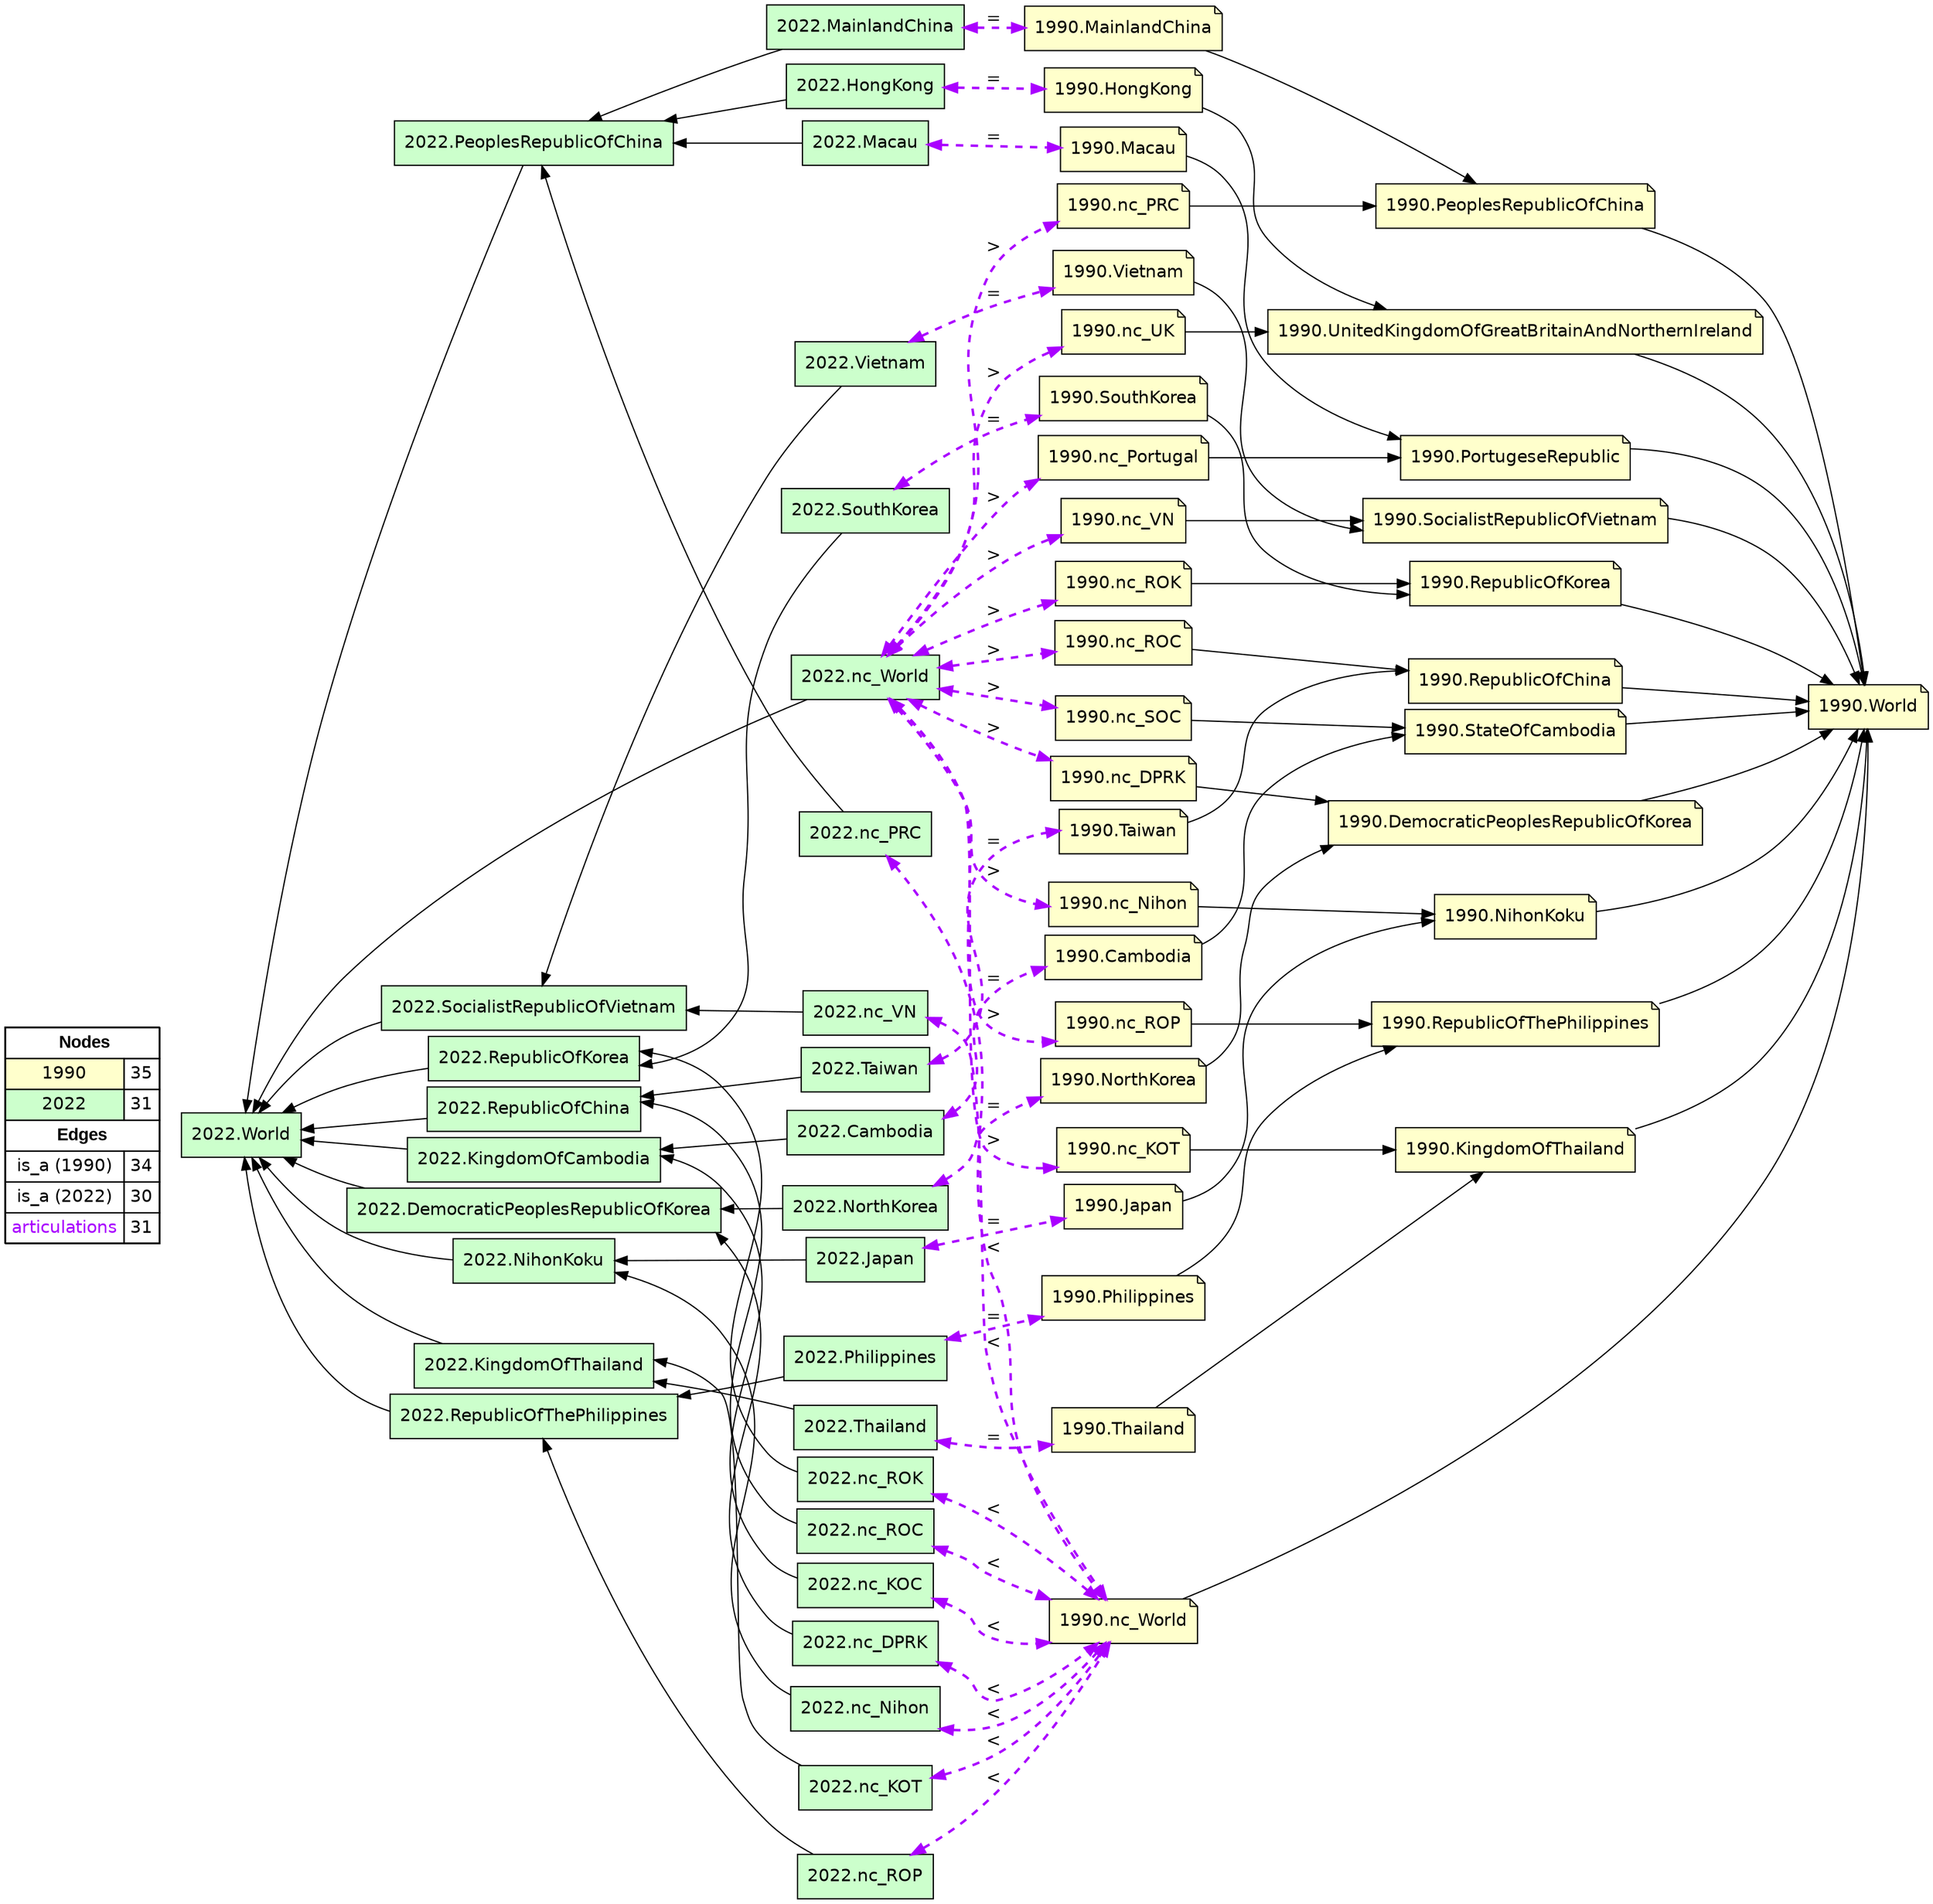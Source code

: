 digraph{
rankdir=LR
node[shape=circle style=filled fillcolor="#FFFFFF"] 
node[shape=note style=filled fillcolor="#FFFFCC" fontname="helvetica"] 
"1990.Philippines"
"1990.DemocraticPeoplesRepublicOfKorea"
"1990.Vietnam"
"1990.Japan"
"1990.StateOfCambodia"
"1990.nc_KOT"
"1990.RepublicOfThePhilippines"
"1990.nc_Portugal"
"1990.UnitedKingdomOfGreatBritainAndNorthernIreland"
"1990.nc_VN"
"1990.KingdomOfThailand"
"1990.Macau"
"1990.RepublicOfKorea"
"1990.HongKong"
"1990.PeoplesRepublicOfChina"
"1990.NihonKoku"
"1990.nc_PRC"
"1990.SouthKorea"
"1990.nc_ROC"
"1990.nc_UK"
"1990.MainlandChina"
"1990.RepublicOfChina"
"1990.nc_World"
"1990.Taiwan"
"1990.World"
"1990.nc_ROK"
"1990.nc_ROP"
"1990.nc_DPRK"
"1990.NorthKorea"
"1990.Thailand"
"1990.SocialistRepublicOfVietnam"
"1990.nc_SOC"
"1990.nc_Nihon"
"1990.Cambodia"
"1990.PortugeseRepublic"
node[shape=circle style=filled fillcolor="#FFFFFF"] 
node[shape=box style=filled fillcolor="#CCFFCC" fontname="helvetica"] 
"2022.Japan"
"2022.HongKong"
"2022.Macau"
"2022.nc_VN"
"2022.SocialistRepublicOfVietnam"
"2022.RepublicOfKorea"
"2022.DemocraticPeoplesRepublicOfKorea"
"2022.NorthKorea"
"2022.Philippines"
"2022.nc_World"
"2022.PeoplesRepublicOfChina"
"2022.MainlandChina"
"2022.RepublicOfChina"
"2022.RepublicOfThePhilippines"
"2022.nc_Nihon"
"2022.Vietnam"
"2022.nc_DPRK"
"2022.NihonKoku"
"2022.Cambodia"
"2022.World"
"2022.KingdomOfThailand"
"2022.Taiwan"
"2022.nc_PRC"
"2022.Thailand"
"2022.nc_ROK"
"2022.nc_KOC"
"2022.nc_ROC"
"2022.SouthKorea"
"2022.nc_KOT"
"2022.nc_ROP"
"2022.KingdomOfCambodia"
edge[style=solid color="#000000" constraint=true penwidth=1 dir=forward]
edge[style=solid color="#000000" constraint=true penwidth=1 dir=forward]
"1990.nc_DPRK" -> "1990.DemocraticPeoplesRepublicOfKorea"
"1990.Thailand" -> "1990.KingdomOfThailand"
"1990.UnitedKingdomOfGreatBritainAndNorthernIreland" -> "1990.World"
"1990.KingdomOfThailand" -> "1990.World"
"1990.nc_ROP" -> "1990.RepublicOfThePhilippines"
"1990.nc_World" -> "1990.World"
"1990.nc_PRC" -> "1990.PeoplesRepublicOfChina"
"1990.SocialistRepublicOfVietnam" -> "1990.World"
"1990.Philippines" -> "1990.RepublicOfThePhilippines"
"1990.PortugeseRepublic" -> "1990.World"
"1990.nc_VN" -> "1990.SocialistRepublicOfVietnam"
"1990.nc_SOC" -> "1990.StateOfCambodia"
"1990.nc_UK" -> "1990.UnitedKingdomOfGreatBritainAndNorthernIreland"
"1990.nc_Portugal" -> "1990.PortugeseRepublic"
"1990.SouthKorea" -> "1990.RepublicOfKorea"
"1990.nc_ROC" -> "1990.RepublicOfChina"
"1990.StateOfCambodia" -> "1990.World"
"1990.DemocraticPeoplesRepublicOfKorea" -> "1990.World"
"1990.RepublicOfThePhilippines" -> "1990.World"
"1990.PeoplesRepublicOfChina" -> "1990.World"
"1990.Japan" -> "1990.NihonKoku"
"1990.nc_KOT" -> "1990.KingdomOfThailand"
"1990.nc_ROK" -> "1990.RepublicOfKorea"
"1990.NorthKorea" -> "1990.DemocraticPeoplesRepublicOfKorea"
"1990.Taiwan" -> "1990.RepublicOfChina"
"1990.Cambodia" -> "1990.StateOfCambodia"
"1990.NihonKoku" -> "1990.World"
"1990.HongKong" -> "1990.UnitedKingdomOfGreatBritainAndNorthernIreland"
"1990.RepublicOfKorea" -> "1990.World"
"1990.Macau" -> "1990.PortugeseRepublic"
"1990.nc_Nihon" -> "1990.NihonKoku"
"1990.RepublicOfChina" -> "1990.World"
"1990.Vietnam" -> "1990.SocialistRepublicOfVietnam"
"1990.MainlandChina" -> "1990.PeoplesRepublicOfChina"
edge[style=solid color="#000000" constraint=true penwidth=1 dir=forward]
edge[style=solid color="#000000" constraint=true penwidth=1 dir=forward]
"2022.RepublicOfChina" -> "2022.nc_ROC" [dir=back]
"2022.DemocraticPeoplesRepublicOfKorea" -> "2022.nc_DPRK" [dir=back]
"2022.PeoplesRepublicOfChina" -> "2022.Macau" [dir=back]
"2022.RepublicOfKorea" -> "2022.SouthKorea" [dir=back]
"2022.NihonKoku" -> "2022.nc_Nihon" [dir=back]
"2022.World" -> "2022.RepublicOfChina" [dir=back]
"2022.SocialistRepublicOfVietnam" -> "2022.nc_VN" [dir=back]
"2022.World" -> "2022.SocialistRepublicOfVietnam" [dir=back]
"2022.KingdomOfThailand" -> "2022.nc_KOT" [dir=back]
"2022.World" -> "2022.KingdomOfCambodia" [dir=back]
"2022.World" -> "2022.RepublicOfKorea" [dir=back]
"2022.RepublicOfChina" -> "2022.Taiwan" [dir=back]
"2022.World" -> "2022.DemocraticPeoplesRepublicOfKorea" [dir=back]
"2022.World" -> "2022.NihonKoku" [dir=back]
"2022.KingdomOfCambodia" -> "2022.Cambodia" [dir=back]
"2022.RepublicOfKorea" -> "2022.nc_ROK" [dir=back]
"2022.RepublicOfThePhilippines" -> "2022.nc_ROP" [dir=back]
"2022.NihonKoku" -> "2022.Japan" [dir=back]
"2022.World" -> "2022.nc_World" [dir=back]
"2022.SocialistRepublicOfVietnam" -> "2022.Vietnam" [dir=back]
"2022.World" -> "2022.RepublicOfThePhilippines" [dir=back]
"2022.PeoplesRepublicOfChina" -> "2022.HongKong" [dir=back]
"2022.World" -> "2022.PeoplesRepublicOfChina" [dir=back]
"2022.PeoplesRepublicOfChina" -> "2022.MainlandChina" [dir=back]
"2022.DemocraticPeoplesRepublicOfKorea" -> "2022.NorthKorea" [dir=back]
"2022.RepublicOfThePhilippines" -> "2022.Philippines" [dir=back]
"2022.KingdomOfThailand" -> "2022.Thailand" [dir=back]
"2022.KingdomOfCambodia" -> "2022.nc_KOC" [dir=back]
"2022.World" -> "2022.KingdomOfThailand" [dir=back]
"2022.PeoplesRepublicOfChina" -> "2022.nc_PRC" [dir=back]
edge[style=solid color="#000000" constraint=true penwidth=1 dir=forward]
edge[style=dashed color="#AA00FF" constraint=true penwidth=2 dir=both]
"2022.nc_World" -> "1990.nc_Nihon" [label=">"]
"2022.nc_KOC" -> "1990.nc_World" [label="<"]
"2022.nc_World" -> "1990.nc_KOT" [label=">"]
"2022.nc_KOT" -> "1990.nc_World" [label="<"]
"2022.nc_World" -> "1990.nc_SOC" [label=">"]
"2022.SouthKorea" -> "1990.SouthKorea" [label="="]
"2022.Thailand" -> "1990.Thailand" [label="="]
"2022.nc_DPRK" -> "1990.nc_World" [label="<"]
"2022.nc_World" -> "1990.nc_PRC" [label=">"]
"2022.nc_Nihon" -> "1990.nc_World" [label="<"]
"2022.NorthKorea" -> "1990.NorthKorea" [label="="]
"2022.nc_VN" -> "1990.nc_World" [label="<"]
"2022.Vietnam" -> "1990.Vietnam" [label="="]
"2022.Macau" -> "1990.Macau" [label="="]
"2022.nc_ROP" -> "1990.nc_World" [label="<"]
"2022.HongKong" -> "1990.HongKong" [label="="]
"2022.nc_ROC" -> "1990.nc_World" [label="<"]
"2022.MainlandChina" -> "1990.MainlandChina" [label="="]
"2022.nc_World" -> "1990.nc_VN" [label=">"]
"2022.nc_ROK" -> "1990.nc_World" [label="<"]
"2022.Taiwan" -> "1990.Taiwan" [label="="]
"2022.nc_World" -> "1990.nc_Portugal" [label=">"]
"2022.nc_World" -> "1990.nc_UK" [label=">"]
"2022.Philippines" -> "1990.Philippines" [label="="]
"2022.nc_World" -> "1990.nc_DPRK" [label=">"]
"2022.nc_PRC" -> "1990.nc_World" [label="<"]
"2022.nc_World" -> "1990.nc_ROP" [label=">"]
"2022.nc_World" -> "1990.nc_ROC" [label=">"]
"2022.nc_World" -> "1990.nc_ROK" [label=">"]
"2022.Japan" -> "1990.Japan" [label="="]
"2022.Cambodia" -> "1990.Cambodia" [label="="]
node[shape=box] 
{rank=source Legend [fillcolor= white margin=0 label=< 
 <TABLE BORDER="0" CELLBORDER="1" CELLSPACING="0" CELLPADDING="4"> 
<TR> <TD COLSPAN="2"><font face="Arial Black"> Nodes</font></TD> </TR> 
<TR> 
 <TD bgcolor="#FFFFCC" fontname="helvetica">1990</TD> 
 <TD>35</TD> 
 </TR> 
<TR> 
 <TD bgcolor="#CCFFCC" fontname="helvetica">2022</TD> 
 <TD>31</TD> 
 </TR> 
<TR> <TD COLSPAN="2"><font face = "Arial Black"> Edges </font></TD> </TR> 
<TR> 
 <TD><font color ="#000000">is_a (1990)</font></TD><TD>34</TD>
</TR>
<TR> 
 <TD><font color ="#000000">is_a (2022)</font></TD><TD>30</TD>
</TR>
<TR> 
 <TD><font color ="#AA00FF">articulations</font></TD><TD>31</TD>
</TR>
</TABLE> 
 >] } 
}